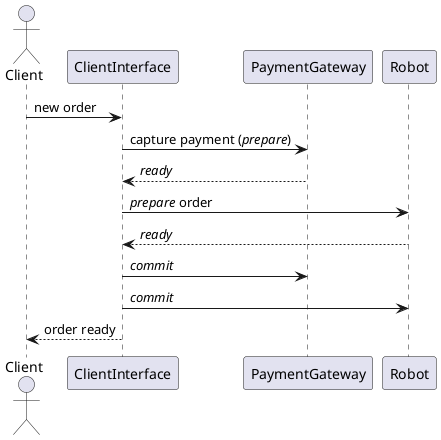 @startuml happy sequence
actor Client
participant ClientInterface
participant PaymentGateway
participant Robot

Client -> ClientInterface: new order
ClientInterface -> PaymentGateway: capture payment (//prepare//)
PaymentGateway --> ClientInterface: //ready//
ClientInterface -> Robot: //prepare// order
Robot --> ClientInterface: //ready// 
ClientInterface -> PaymentGateway: //commit//
ClientInterface -> Robot: //commit//
ClientInterface --> Client: order ready

@enduml